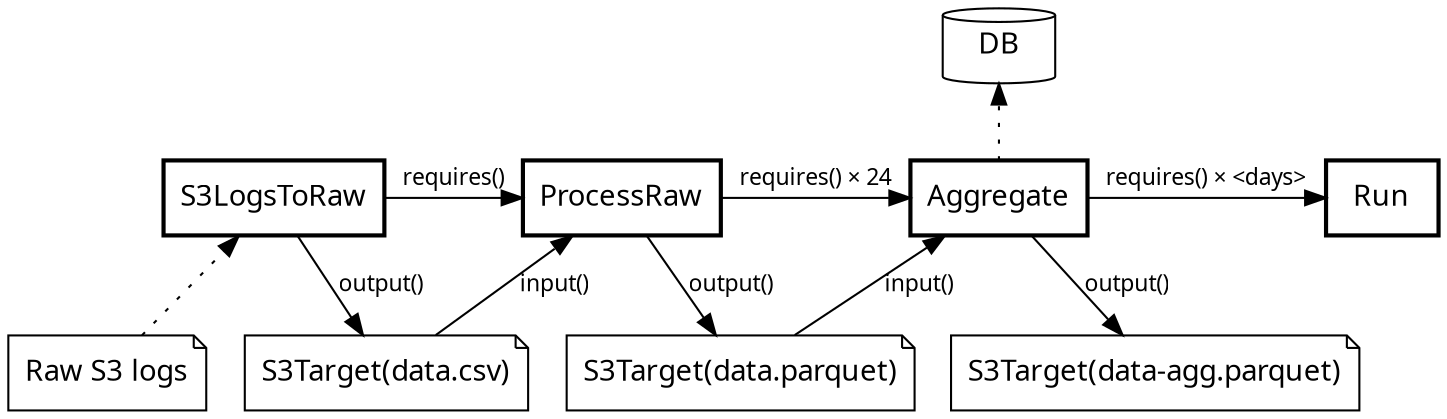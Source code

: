 digraph G {
  node [ fontname = "Cantarell" ];
  edge [ fontname = "Cantarell"; fontsize = 11 ];

  S3LogsToRaw [
    label = "S3LogsToRaw";
    style = bold;
    shape = rect;
  ];
  S3LogsToRaw_in [
    label = "Raw S3 logs";
    shape = note;
  ];
  S3LogsToRaw_out [
    label = "S3Target(data.csv)";
    shape = note;
  ];

  ProcessRaw [
    label = "ProcessRaw";
    style = bold;
    shape = rect;
  ];
  ProcessRaw_out [
    label = "S3Target(data.parquet)";
    shape = note;
  ];

  Aggregate [
    label = "Aggregate";
    style = bold;
    shape = rect;
  ];
  Aggregate_out_1 [
    label = "S3Target(data-agg.parquet)";
    shape = note;
  ];
  Aggregate_out_2 [
    label = "DB";
    shape = cylinder;
  ];

  Run [
    label = "Run";
    style = bold;
    shape = rect;
  ];

  S3LogsToRaw_in -> S3LogsToRaw [ style=dotted ];
  S3LogsToRaw -> S3LogsToRaw_out [ label = "output()" ];

  S3LogsToRaw -> ProcessRaw [ label = "requires()" ];
  S3LogsToRaw_out -> ProcessRaw [ label = "input()" ];
  ProcessRaw -> ProcessRaw_out [ label = "output()" ];

  ProcessRaw -> Aggregate [ label = "requires() × 24" ];
  ProcessRaw_out -> Aggregate [ label = "input()" ];
  Aggregate -> Aggregate_out_1 [ label = "output()" ];
  Aggregate -> Aggregate_out_2 [ style=dotted ];

  Aggregate -> Run [ label = "requires() × <days>"];

  {
    rank=min;
    Aggregate_out_2;
  }
  {
    rank=same;
    S3LogsToRaw; ProcessRaw; Aggregate; Run;
  }
  {
    rank=same;
    S3LogsToRaw_in; S3LogsToRaw_out; ProcessRaw_out; Aggregate_out_1;
  }
}
